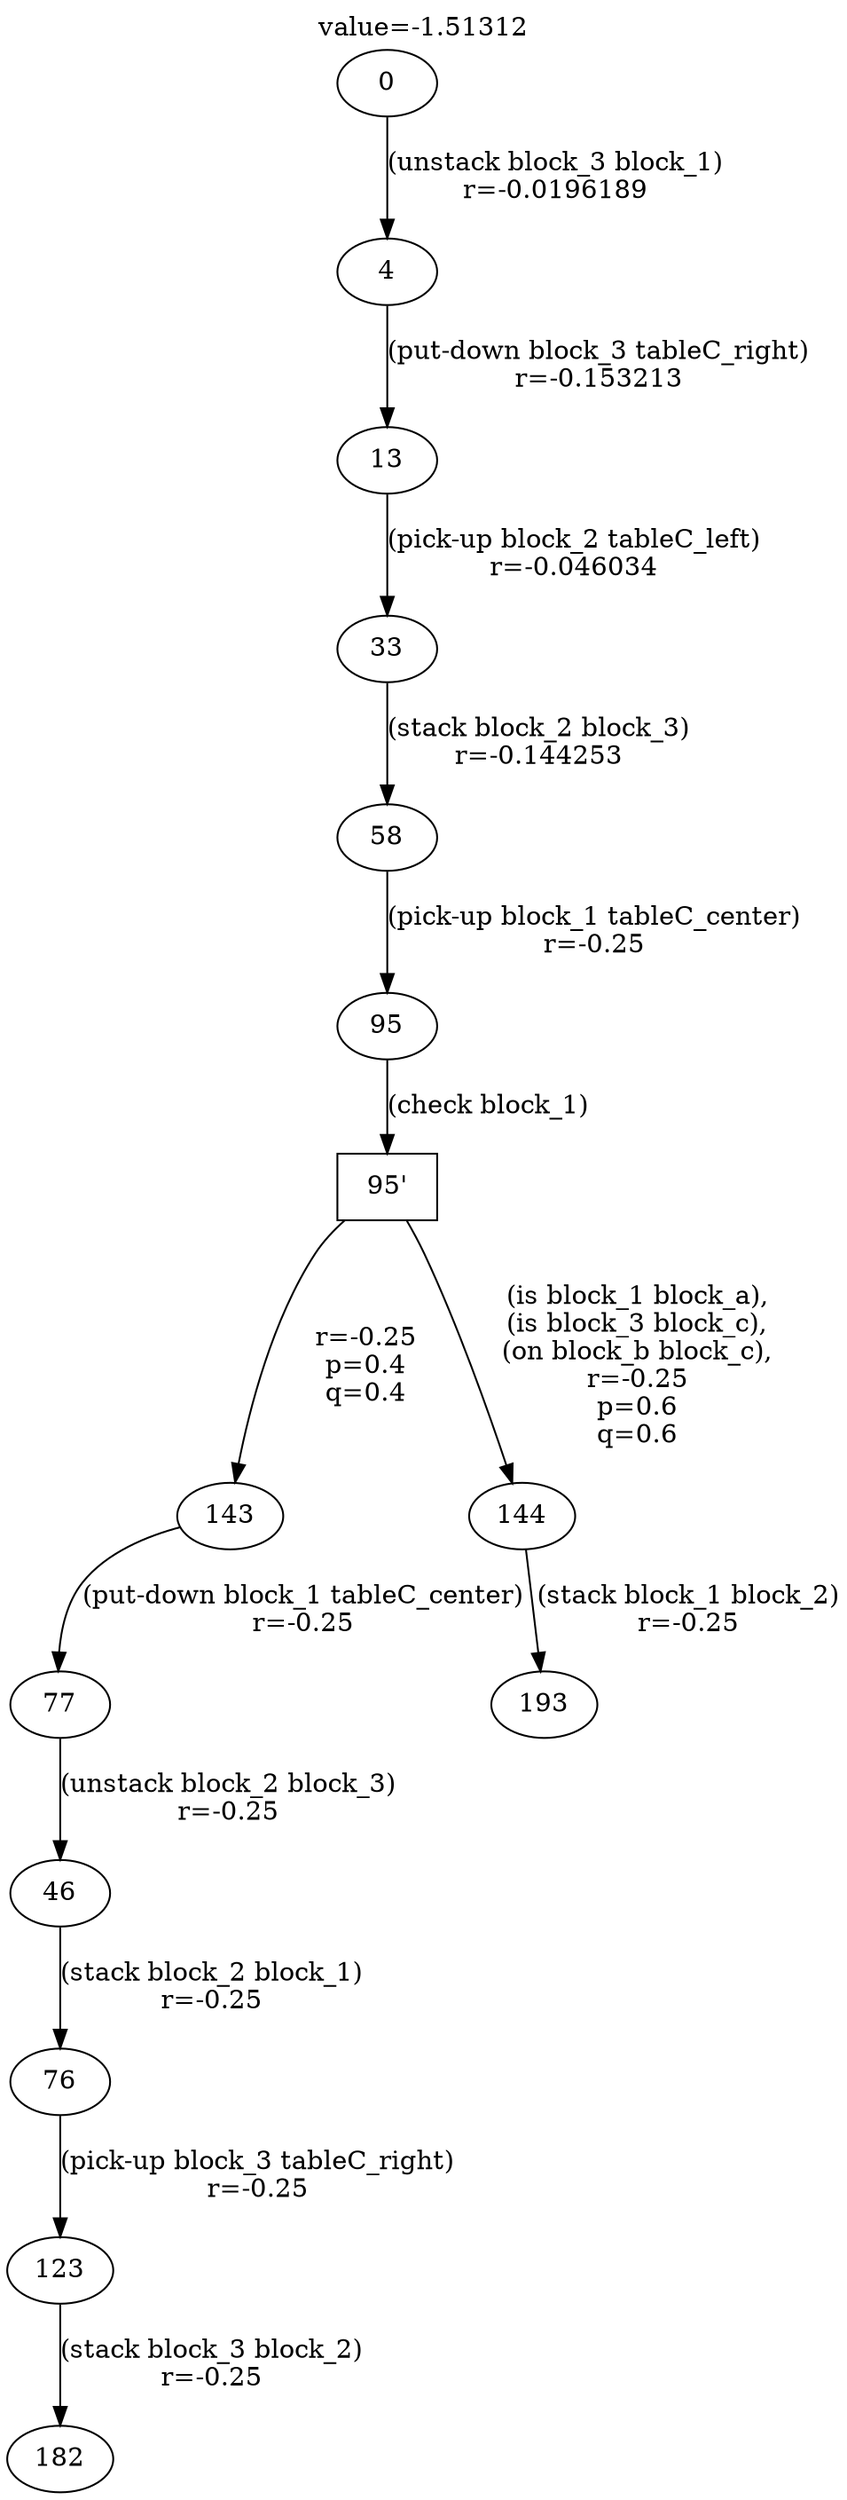 digraph g{
label="value=-1.51312"
labelloc=top
0->4 [ label="(unstack block_3 block_1)
r=-0.0196189" ];
4->13 [ label="(put-down block_3 tableC_right)
r=-0.153213" ];
13->33 [ label="(pick-up block_2 tableC_left)
r=-0.046034" ];
33->58 [ label="(stack block_2 block_3)
r=-0.144253" ];
58->95 [ label="(pick-up block_1 tableC_center)
r=-0.25" ];
"95'" [ shape=box ] ;
95->"95'" [ label="(check block_1)" ];
"95'"->143 [ label="
r=-0.25
p=0.4
q=0.4" ];
143->77 [ label="(put-down block_1 tableC_center)
r=-0.25" ];
77->46 [ label="(unstack block_2 block_3)
r=-0.25" ];
46->76 [ label="(stack block_2 block_1)
r=-0.25" ];
76->123 [ label="(pick-up block_3 tableC_right)
r=-0.25" ];
123->182 [ label="(stack block_3 block_2)
r=-0.25" ];
"95'"->144 [ label="
(is block_1 block_a),
(is block_3 block_c),
(on block_b block_c),
r=-0.25
p=0.6
q=0.6" ];
144->193 [ label="(stack block_1 block_2)
r=-0.25" ];
}

